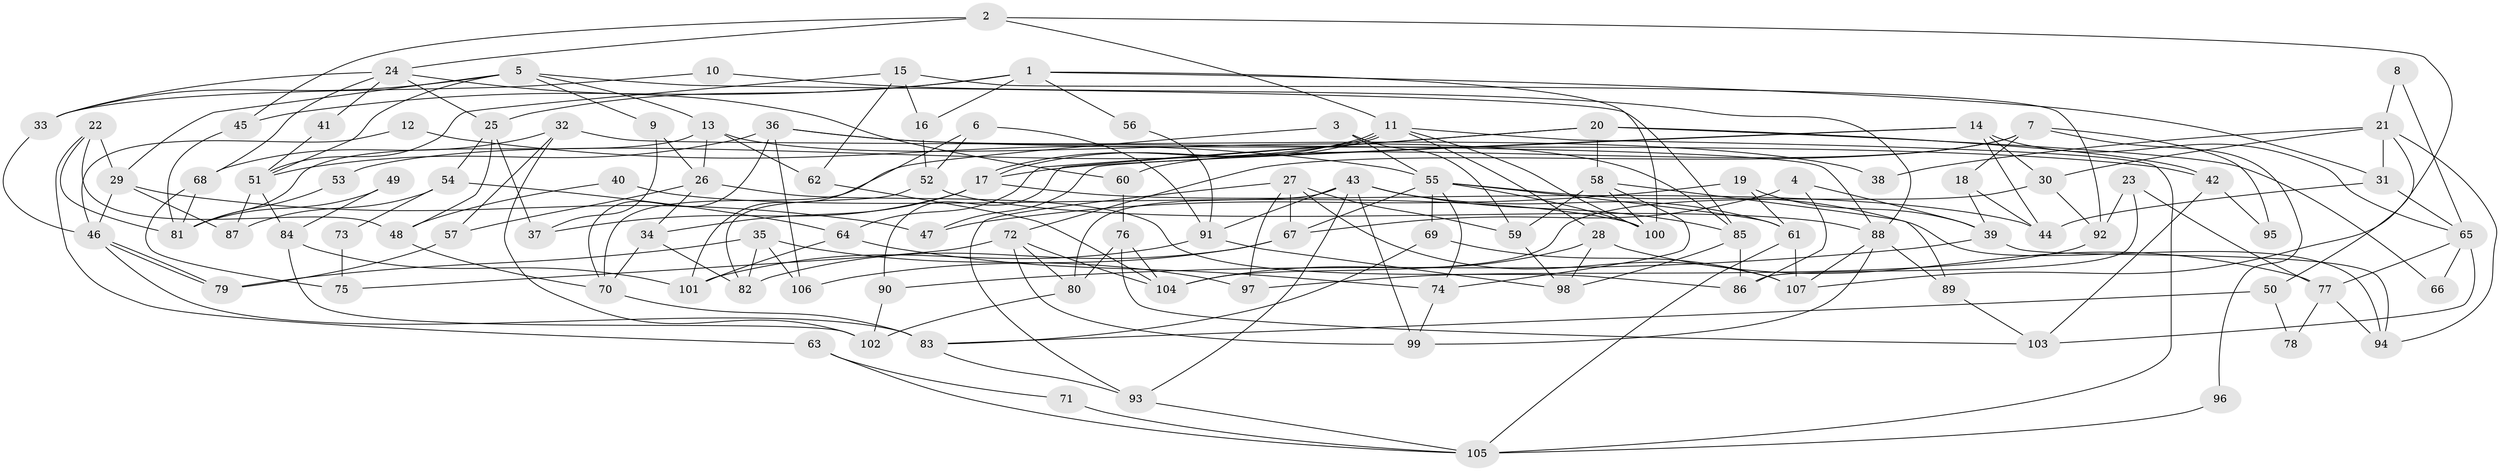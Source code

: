 // Generated by graph-tools (version 1.1) at 2025/26/03/09/25 03:26:15]
// undirected, 107 vertices, 214 edges
graph export_dot {
graph [start="1"]
  node [color=gray90,style=filled];
  1;
  2;
  3;
  4;
  5;
  6;
  7;
  8;
  9;
  10;
  11;
  12;
  13;
  14;
  15;
  16;
  17;
  18;
  19;
  20;
  21;
  22;
  23;
  24;
  25;
  26;
  27;
  28;
  29;
  30;
  31;
  32;
  33;
  34;
  35;
  36;
  37;
  38;
  39;
  40;
  41;
  42;
  43;
  44;
  45;
  46;
  47;
  48;
  49;
  50;
  51;
  52;
  53;
  54;
  55;
  56;
  57;
  58;
  59;
  60;
  61;
  62;
  63;
  64;
  65;
  66;
  67;
  68;
  69;
  70;
  71;
  72;
  73;
  74;
  75;
  76;
  77;
  78;
  79;
  80;
  81;
  82;
  83;
  84;
  85;
  86;
  87;
  88;
  89;
  90;
  91;
  92;
  93;
  94;
  95;
  96;
  97;
  98;
  99;
  100;
  101;
  102;
  103;
  104;
  105;
  106;
  107;
  1 -- 100;
  1 -- 31;
  1 -- 16;
  1 -- 25;
  1 -- 45;
  1 -- 56;
  2 -- 45;
  2 -- 107;
  2 -- 11;
  2 -- 24;
  3 -- 70;
  3 -- 59;
  3 -- 55;
  4 -- 86;
  4 -- 67;
  4 -- 39;
  5 -- 9;
  5 -- 13;
  5 -- 29;
  5 -- 33;
  5 -- 51;
  5 -- 85;
  6 -- 52;
  6 -- 101;
  6 -- 91;
  7 -- 72;
  7 -- 60;
  7 -- 18;
  7 -- 95;
  7 -- 96;
  8 -- 21;
  8 -- 65;
  9 -- 26;
  9 -- 37;
  10 -- 88;
  10 -- 33;
  11 -- 17;
  11 -- 17;
  11 -- 28;
  11 -- 53;
  11 -- 100;
  11 -- 105;
  12 -- 46;
  12 -- 55;
  13 -- 26;
  13 -- 85;
  13 -- 62;
  13 -- 81;
  14 -- 17;
  14 -- 44;
  14 -- 30;
  14 -- 47;
  14 -- 65;
  15 -- 16;
  15 -- 51;
  15 -- 62;
  15 -- 92;
  16 -- 52;
  17 -- 44;
  17 -- 34;
  17 -- 37;
  18 -- 39;
  18 -- 44;
  19 -- 47;
  19 -- 61;
  19 -- 39;
  20 -- 58;
  20 -- 64;
  20 -- 42;
  20 -- 66;
  20 -- 90;
  21 -- 94;
  21 -- 30;
  21 -- 31;
  21 -- 38;
  21 -- 50;
  22 -- 81;
  22 -- 48;
  22 -- 29;
  22 -- 63;
  23 -- 92;
  23 -- 77;
  23 -- 86;
  24 -- 33;
  24 -- 25;
  24 -- 41;
  24 -- 60;
  24 -- 68;
  25 -- 37;
  25 -- 48;
  25 -- 54;
  26 -- 86;
  26 -- 34;
  26 -- 57;
  27 -- 59;
  27 -- 97;
  27 -- 67;
  27 -- 93;
  27 -- 107;
  28 -- 104;
  28 -- 77;
  28 -- 98;
  29 -- 46;
  29 -- 47;
  29 -- 87;
  30 -- 104;
  30 -- 92;
  31 -- 65;
  31 -- 44;
  32 -- 88;
  32 -- 57;
  32 -- 68;
  32 -- 102;
  33 -- 46;
  34 -- 70;
  34 -- 82;
  35 -- 82;
  35 -- 106;
  35 -- 79;
  35 -- 97;
  36 -- 42;
  36 -- 51;
  36 -- 38;
  36 -- 70;
  36 -- 106;
  39 -- 90;
  39 -- 94;
  40 -- 48;
  40 -- 100;
  41 -- 51;
  42 -- 103;
  42 -- 95;
  43 -- 85;
  43 -- 93;
  43 -- 61;
  43 -- 80;
  43 -- 91;
  43 -- 99;
  45 -- 81;
  46 -- 79;
  46 -- 79;
  46 -- 83;
  48 -- 70;
  49 -- 84;
  49 -- 81;
  50 -- 83;
  50 -- 78;
  51 -- 84;
  51 -- 87;
  52 -- 82;
  52 -- 88;
  53 -- 81;
  54 -- 87;
  54 -- 64;
  54 -- 73;
  55 -- 61;
  55 -- 67;
  55 -- 69;
  55 -- 74;
  55 -- 94;
  55 -- 100;
  56 -- 91;
  57 -- 79;
  58 -- 100;
  58 -- 74;
  58 -- 59;
  58 -- 89;
  59 -- 98;
  60 -- 76;
  61 -- 107;
  61 -- 105;
  62 -- 104;
  63 -- 105;
  63 -- 71;
  64 -- 74;
  64 -- 101;
  65 -- 77;
  65 -- 66;
  65 -- 103;
  67 -- 82;
  67 -- 106;
  68 -- 75;
  68 -- 81;
  69 -- 83;
  69 -- 107;
  70 -- 83;
  71 -- 105;
  72 -- 99;
  72 -- 80;
  72 -- 75;
  72 -- 104;
  73 -- 75;
  74 -- 99;
  76 -- 80;
  76 -- 104;
  76 -- 103;
  77 -- 94;
  77 -- 78;
  80 -- 102;
  83 -- 93;
  84 -- 102;
  84 -- 101;
  85 -- 98;
  85 -- 86;
  88 -- 89;
  88 -- 107;
  88 -- 99;
  89 -- 103;
  90 -- 102;
  91 -- 98;
  91 -- 101;
  92 -- 97;
  93 -- 105;
  96 -- 105;
}
